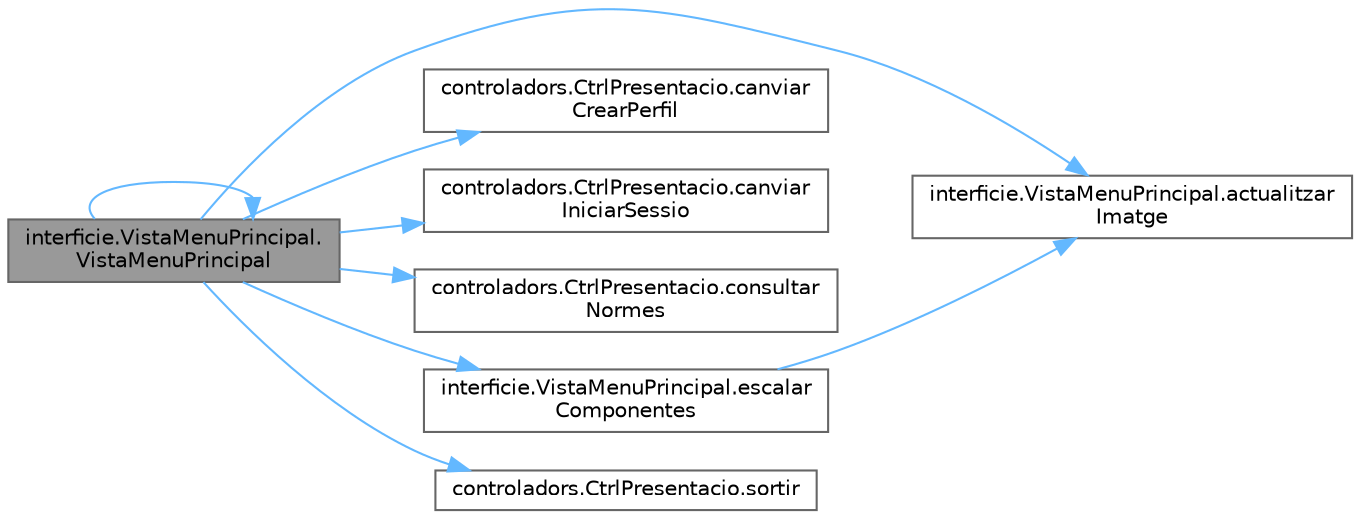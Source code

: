 digraph "interficie.VistaMenuPrincipal.VistaMenuPrincipal"
{
 // INTERACTIVE_SVG=YES
 // LATEX_PDF_SIZE
  bgcolor="transparent";
  edge [fontname=Helvetica,fontsize=10,labelfontname=Helvetica,labelfontsize=10];
  node [fontname=Helvetica,fontsize=10,shape=box,height=0.2,width=0.4];
  rankdir="LR";
  Node1 [id="Node000001",label="interficie.VistaMenuPrincipal.\lVistaMenuPrincipal",height=0.2,width=0.4,color="gray40", fillcolor="grey60", style="filled", fontcolor="black",tooltip="Constructor de la classe VistaMenuPrincipal."];
  Node1 -> Node2 [id="edge1_Node000001_Node000002",color="steelblue1",style="solid",tooltip=" "];
  Node2 [id="Node000002",label="interficie.VistaMenuPrincipal.actualitzar\lImatge",height=0.2,width=0.4,color="grey40", fillcolor="white", style="filled",URL="$classinterficie_1_1_vista_menu_principal.html#a9fadc5a8b4c73d3b1ed8b8006e451595",tooltip="Actualitza la imatge del logotip amb una mida determinada."];
  Node1 -> Node3 [id="edge2_Node000001_Node000003",color="steelblue1",style="solid",tooltip=" "];
  Node3 [id="Node000003",label="controladors.CtrlPresentacio.canviar\lCrearPerfil",height=0.2,width=0.4,color="grey40", fillcolor="white", style="filled",URL="$classcontroladors_1_1_ctrl_presentacio.html#a3276c424f81ae1fd55629c120f70824f",tooltip="Canvia la vista actual a la vista de creació de perfil."];
  Node1 -> Node4 [id="edge3_Node000001_Node000004",color="steelblue1",style="solid",tooltip=" "];
  Node4 [id="Node000004",label="controladors.CtrlPresentacio.canviar\lIniciarSessio",height=0.2,width=0.4,color="grey40", fillcolor="white", style="filled",URL="$classcontroladors_1_1_ctrl_presentacio.html#ad3a56ef460d03c3b8277ffebb3b70929",tooltip="Canvia la vista actual a la vista d'inici de sessió."];
  Node1 -> Node5 [id="edge4_Node000001_Node000005",color="steelblue1",style="solid",tooltip=" "];
  Node5 [id="Node000005",label="controladors.CtrlPresentacio.consultar\lNormes",height=0.2,width=0.4,color="grey40", fillcolor="white", style="filled",URL="$classcontroladors_1_1_ctrl_presentacio.html#a59bc024fc88c820d5e40a44298c5c0e9",tooltip="Mostra la vista de consulta de normes del joc."];
  Node1 -> Node6 [id="edge5_Node000001_Node000006",color="steelblue1",style="solid",tooltip=" "];
  Node6 [id="Node000006",label="interficie.VistaMenuPrincipal.escalar\lComponentes",height=0.2,width=0.4,color="grey40", fillcolor="white", style="filled",URL="$classinterficie_1_1_vista_menu_principal.html#a9fd76252864d2ffce96870de1d9bbda8",tooltip="Escala tots els components gràfics en funció de la mida de la finestra."];
  Node6 -> Node2 [id="edge6_Node000006_Node000002",color="steelblue1",style="solid",tooltip=" "];
  Node1 -> Node7 [id="edge7_Node000001_Node000007",color="steelblue1",style="solid",tooltip=" "];
  Node7 [id="Node000007",label="controladors.CtrlPresentacio.sortir",height=0.2,width=0.4,color="grey40", fillcolor="white", style="filled",URL="$classcontroladors_1_1_ctrl_presentacio.html#a633464b50c83730927c14ed2356bb43c",tooltip="Tanca la sessió de l'usuari, allibera els recursos gràfics i finalitza l'execució de l'aplicació."];
  Node1 -> Node1 [id="edge8_Node000001_Node000001",color="steelblue1",style="solid",tooltip=" "];
}
